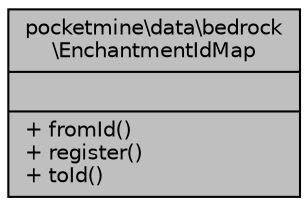 digraph "pocketmine\data\bedrock\EnchantmentIdMap"
{
 // INTERACTIVE_SVG=YES
 // LATEX_PDF_SIZE
  edge [fontname="Helvetica",fontsize="10",labelfontname="Helvetica",labelfontsize="10"];
  node [fontname="Helvetica",fontsize="10",shape=record];
  Node1 [label="{pocketmine\\data\\bedrock\l\\EnchantmentIdMap\n||+ fromId()\l+ register()\l+ toId()\l}",height=0.2,width=0.4,color="black", fillcolor="grey75", style="filled", fontcolor="black",tooltip=" "];
}
